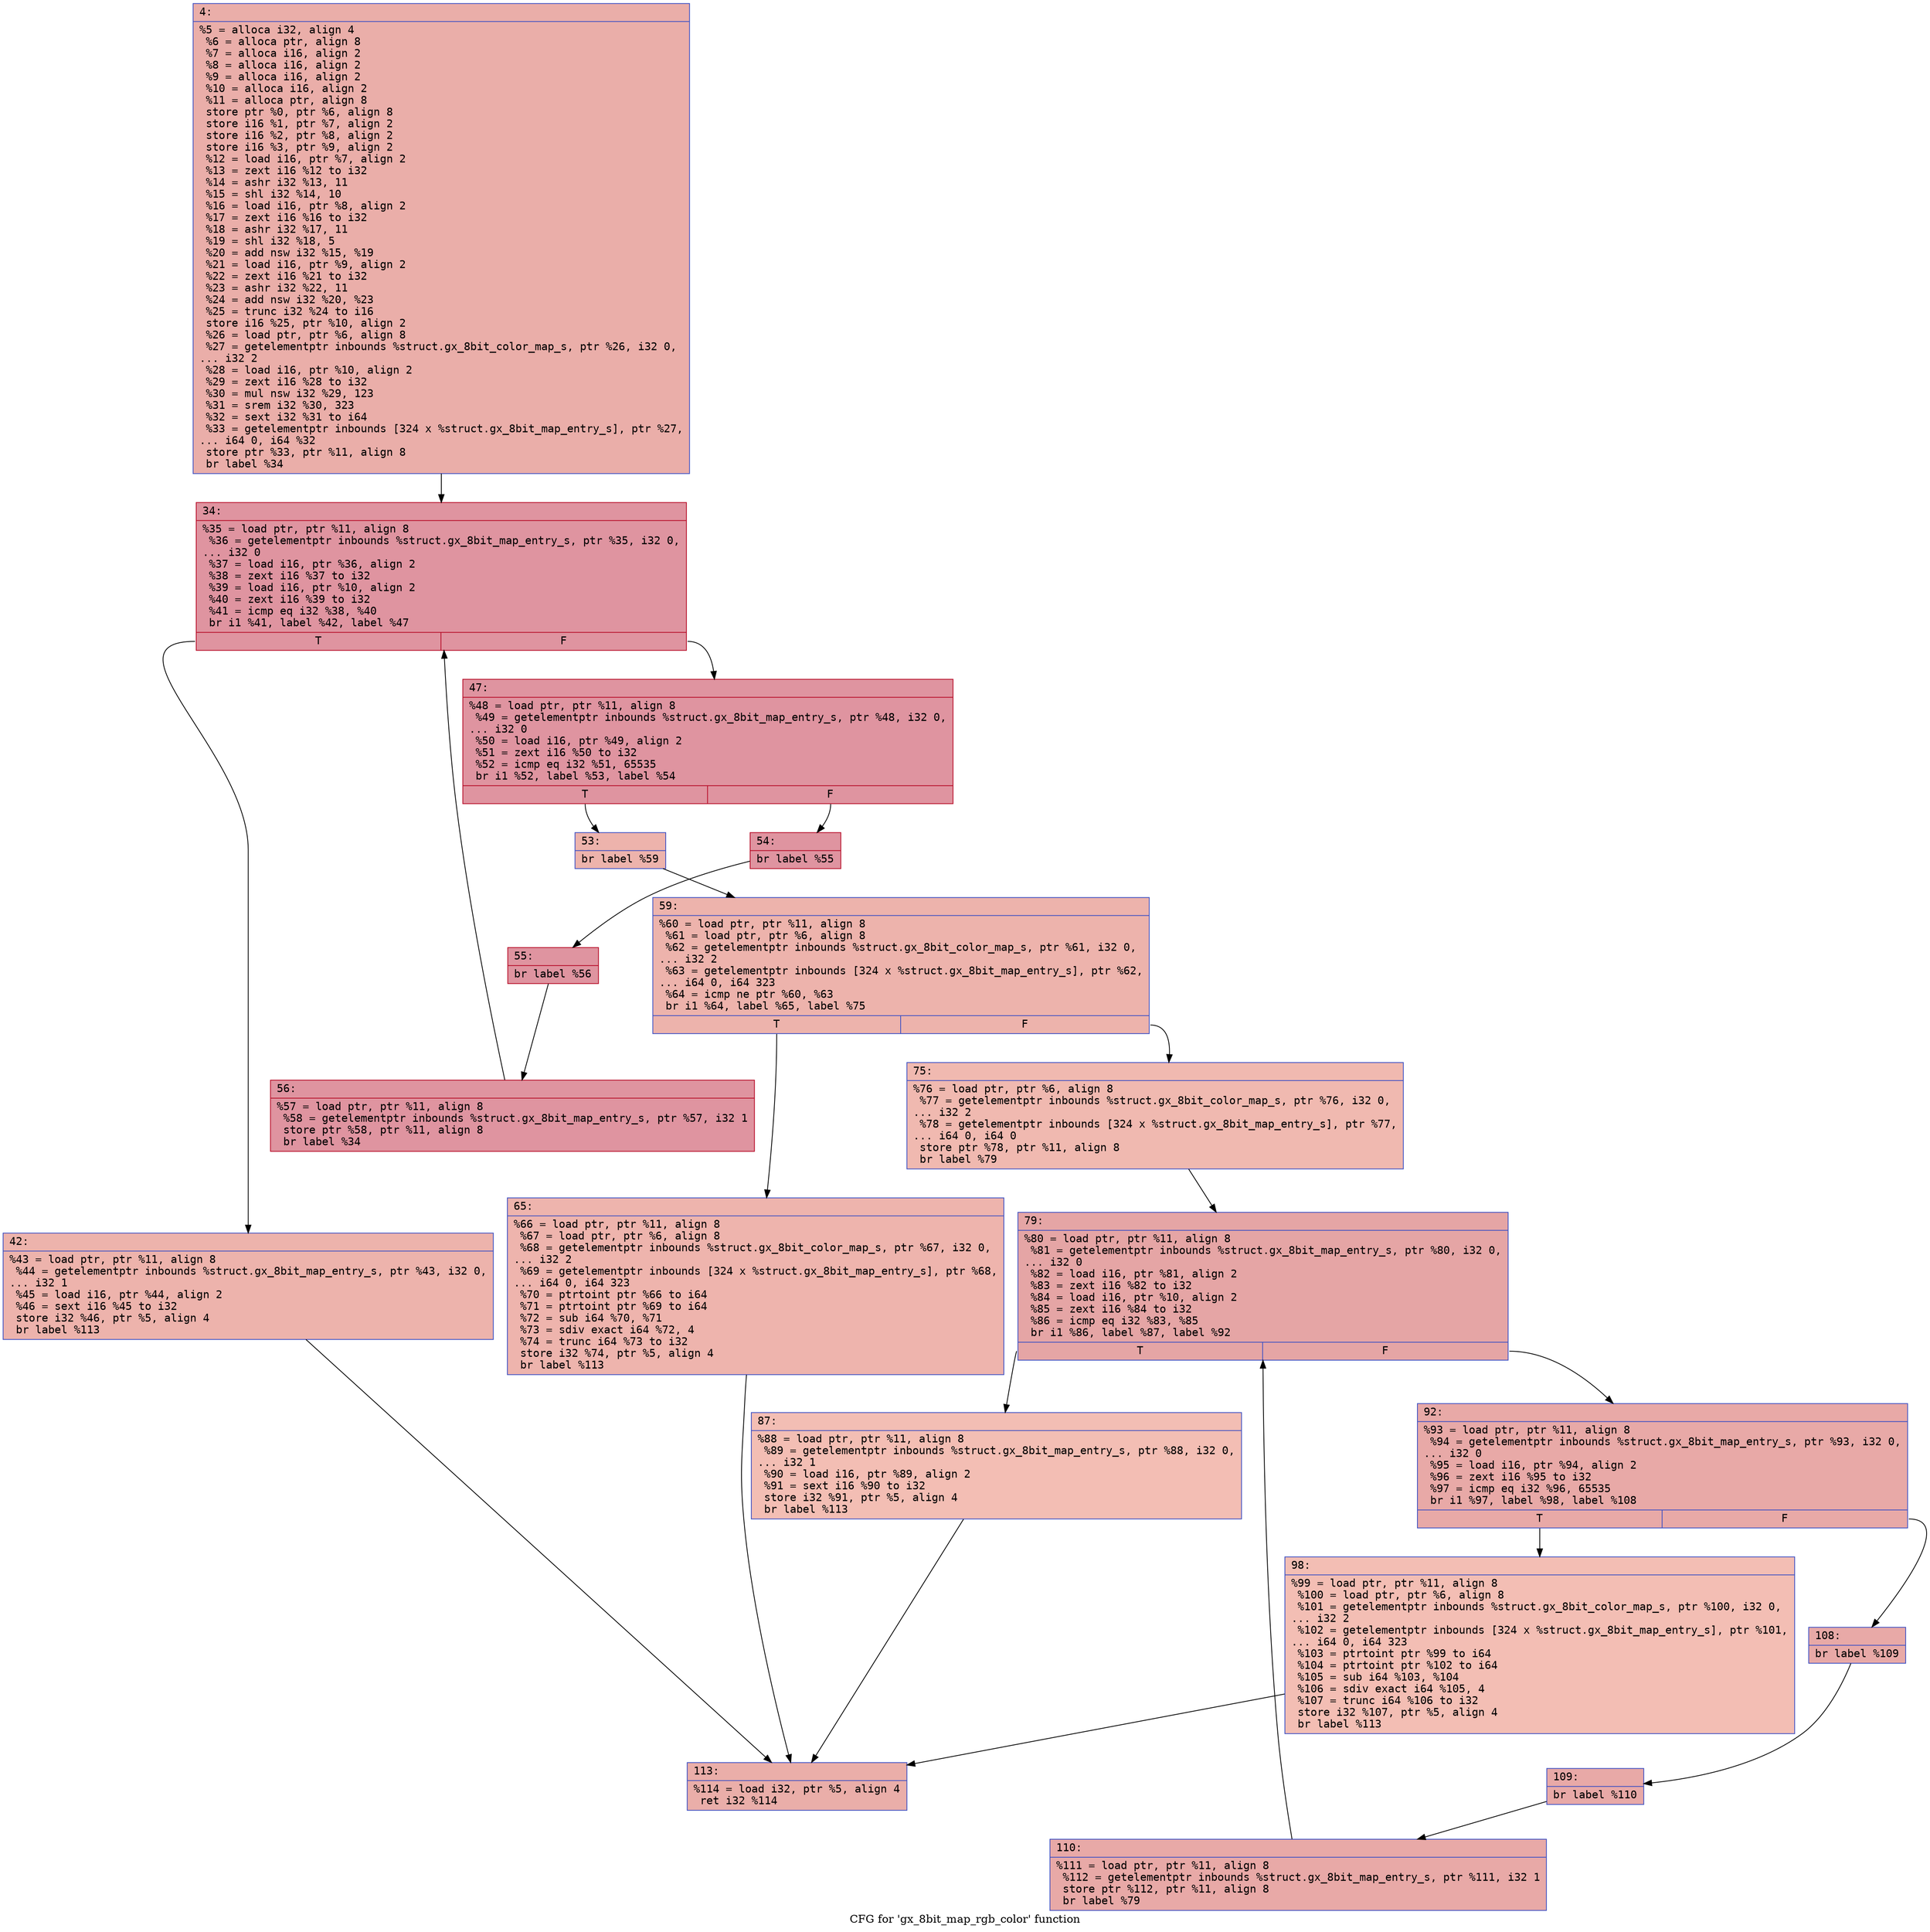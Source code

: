 digraph "CFG for 'gx_8bit_map_rgb_color' function" {
	label="CFG for 'gx_8bit_map_rgb_color' function";

	Node0x60000060e0d0 [shape=record,color="#3d50c3ff", style=filled, fillcolor="#d0473d70" fontname="Courier",label="{4:\l|  %5 = alloca i32, align 4\l  %6 = alloca ptr, align 8\l  %7 = alloca i16, align 2\l  %8 = alloca i16, align 2\l  %9 = alloca i16, align 2\l  %10 = alloca i16, align 2\l  %11 = alloca ptr, align 8\l  store ptr %0, ptr %6, align 8\l  store i16 %1, ptr %7, align 2\l  store i16 %2, ptr %8, align 2\l  store i16 %3, ptr %9, align 2\l  %12 = load i16, ptr %7, align 2\l  %13 = zext i16 %12 to i32\l  %14 = ashr i32 %13, 11\l  %15 = shl i32 %14, 10\l  %16 = load i16, ptr %8, align 2\l  %17 = zext i16 %16 to i32\l  %18 = ashr i32 %17, 11\l  %19 = shl i32 %18, 5\l  %20 = add nsw i32 %15, %19\l  %21 = load i16, ptr %9, align 2\l  %22 = zext i16 %21 to i32\l  %23 = ashr i32 %22, 11\l  %24 = add nsw i32 %20, %23\l  %25 = trunc i32 %24 to i16\l  store i16 %25, ptr %10, align 2\l  %26 = load ptr, ptr %6, align 8\l  %27 = getelementptr inbounds %struct.gx_8bit_color_map_s, ptr %26, i32 0,\l... i32 2\l  %28 = load i16, ptr %10, align 2\l  %29 = zext i16 %28 to i32\l  %30 = mul nsw i32 %29, 123\l  %31 = srem i32 %30, 323\l  %32 = sext i32 %31 to i64\l  %33 = getelementptr inbounds [324 x %struct.gx_8bit_map_entry_s], ptr %27,\l... i64 0, i64 %32\l  store ptr %33, ptr %11, align 8\l  br label %34\l}"];
	Node0x60000060e0d0 -> Node0x60000060e120[tooltip="4 -> 34\nProbability 100.00%" ];
	Node0x60000060e120 [shape=record,color="#b70d28ff", style=filled, fillcolor="#b70d2870" fontname="Courier",label="{34:\l|  %35 = load ptr, ptr %11, align 8\l  %36 = getelementptr inbounds %struct.gx_8bit_map_entry_s, ptr %35, i32 0,\l... i32 0\l  %37 = load i16, ptr %36, align 2\l  %38 = zext i16 %37 to i32\l  %39 = load i16, ptr %10, align 2\l  %40 = zext i16 %39 to i32\l  %41 = icmp eq i32 %38, %40\l  br i1 %41, label %42, label %47\l|{<s0>T|<s1>F}}"];
	Node0x60000060e120:s0 -> Node0x60000060e170[tooltip="34 -> 42\nProbability 3.12%" ];
	Node0x60000060e120:s1 -> Node0x60000060e1c0[tooltip="34 -> 47\nProbability 96.88%" ];
	Node0x60000060e170 [shape=record,color="#3d50c3ff", style=filled, fillcolor="#d6524470" fontname="Courier",label="{42:\l|  %43 = load ptr, ptr %11, align 8\l  %44 = getelementptr inbounds %struct.gx_8bit_map_entry_s, ptr %43, i32 0,\l... i32 1\l  %45 = load i16, ptr %44, align 2\l  %46 = sext i16 %45 to i32\l  store i32 %46, ptr %5, align 4\l  br label %113\l}"];
	Node0x60000060e170 -> Node0x60000060e670[tooltip="42 -> 113\nProbability 100.00%" ];
	Node0x60000060e1c0 [shape=record,color="#b70d28ff", style=filled, fillcolor="#b70d2870" fontname="Courier",label="{47:\l|  %48 = load ptr, ptr %11, align 8\l  %49 = getelementptr inbounds %struct.gx_8bit_map_entry_s, ptr %48, i32 0,\l... i32 0\l  %50 = load i16, ptr %49, align 2\l  %51 = zext i16 %50 to i32\l  %52 = icmp eq i32 %51, 65535\l  br i1 %52, label %53, label %54\l|{<s0>T|<s1>F}}"];
	Node0x60000060e1c0:s0 -> Node0x60000060e210[tooltip="47 -> 53\nProbability 3.12%" ];
	Node0x60000060e1c0:s1 -> Node0x60000060e260[tooltip="47 -> 54\nProbability 96.88%" ];
	Node0x60000060e210 [shape=record,color="#3d50c3ff", style=filled, fillcolor="#d6524470" fontname="Courier",label="{53:\l|  br label %59\l}"];
	Node0x60000060e210 -> Node0x60000060e350[tooltip="53 -> 59\nProbability 100.00%" ];
	Node0x60000060e260 [shape=record,color="#b70d28ff", style=filled, fillcolor="#b70d2870" fontname="Courier",label="{54:\l|  br label %55\l}"];
	Node0x60000060e260 -> Node0x60000060e2b0[tooltip="54 -> 55\nProbability 100.00%" ];
	Node0x60000060e2b0 [shape=record,color="#b70d28ff", style=filled, fillcolor="#b70d2870" fontname="Courier",label="{55:\l|  br label %56\l}"];
	Node0x60000060e2b0 -> Node0x60000060e300[tooltip="55 -> 56\nProbability 100.00%" ];
	Node0x60000060e300 [shape=record,color="#b70d28ff", style=filled, fillcolor="#b70d2870" fontname="Courier",label="{56:\l|  %57 = load ptr, ptr %11, align 8\l  %58 = getelementptr inbounds %struct.gx_8bit_map_entry_s, ptr %57, i32 1\l  store ptr %58, ptr %11, align 8\l  br label %34\l}"];
	Node0x60000060e300 -> Node0x60000060e120[tooltip="56 -> 34\nProbability 100.00%" ];
	Node0x60000060e350 [shape=record,color="#3d50c3ff", style=filled, fillcolor="#d6524470" fontname="Courier",label="{59:\l|  %60 = load ptr, ptr %11, align 8\l  %61 = load ptr, ptr %6, align 8\l  %62 = getelementptr inbounds %struct.gx_8bit_color_map_s, ptr %61, i32 0,\l... i32 2\l  %63 = getelementptr inbounds [324 x %struct.gx_8bit_map_entry_s], ptr %62,\l... i64 0, i64 323\l  %64 = icmp ne ptr %60, %63\l  br i1 %64, label %65, label %75\l|{<s0>T|<s1>F}}"];
	Node0x60000060e350:s0 -> Node0x60000060e3a0[tooltip="59 -> 65\nProbability 62.50%" ];
	Node0x60000060e350:s1 -> Node0x60000060e3f0[tooltip="59 -> 75\nProbability 37.50%" ];
	Node0x60000060e3a0 [shape=record,color="#3d50c3ff", style=filled, fillcolor="#d8564670" fontname="Courier",label="{65:\l|  %66 = load ptr, ptr %11, align 8\l  %67 = load ptr, ptr %6, align 8\l  %68 = getelementptr inbounds %struct.gx_8bit_color_map_s, ptr %67, i32 0,\l... i32 2\l  %69 = getelementptr inbounds [324 x %struct.gx_8bit_map_entry_s], ptr %68,\l... i64 0, i64 323\l  %70 = ptrtoint ptr %66 to i64\l  %71 = ptrtoint ptr %69 to i64\l  %72 = sub i64 %70, %71\l  %73 = sdiv exact i64 %72, 4\l  %74 = trunc i64 %73 to i32\l  store i32 %74, ptr %5, align 4\l  br label %113\l}"];
	Node0x60000060e3a0 -> Node0x60000060e670[tooltip="65 -> 113\nProbability 100.00%" ];
	Node0x60000060e3f0 [shape=record,color="#3d50c3ff", style=filled, fillcolor="#de614d70" fontname="Courier",label="{75:\l|  %76 = load ptr, ptr %6, align 8\l  %77 = getelementptr inbounds %struct.gx_8bit_color_map_s, ptr %76, i32 0,\l... i32 2\l  %78 = getelementptr inbounds [324 x %struct.gx_8bit_map_entry_s], ptr %77,\l... i64 0, i64 0\l  store ptr %78, ptr %11, align 8\l  br label %79\l}"];
	Node0x60000060e3f0 -> Node0x60000060e440[tooltip="75 -> 79\nProbability 100.00%" ];
	Node0x60000060e440 [shape=record,color="#3d50c3ff", style=filled, fillcolor="#c5333470" fontname="Courier",label="{79:\l|  %80 = load ptr, ptr %11, align 8\l  %81 = getelementptr inbounds %struct.gx_8bit_map_entry_s, ptr %80, i32 0,\l... i32 0\l  %82 = load i16, ptr %81, align 2\l  %83 = zext i16 %82 to i32\l  %84 = load i16, ptr %10, align 2\l  %85 = zext i16 %84 to i32\l  %86 = icmp eq i32 %83, %85\l  br i1 %86, label %87, label %92\l|{<s0>T|<s1>F}}"];
	Node0x60000060e440:s0 -> Node0x60000060e490[tooltip="79 -> 87\nProbability 3.12%" ];
	Node0x60000060e440:s1 -> Node0x60000060e4e0[tooltip="79 -> 92\nProbability 96.88%" ];
	Node0x60000060e490 [shape=record,color="#3d50c3ff", style=filled, fillcolor="#e36c5570" fontname="Courier",label="{87:\l|  %88 = load ptr, ptr %11, align 8\l  %89 = getelementptr inbounds %struct.gx_8bit_map_entry_s, ptr %88, i32 0,\l... i32 1\l  %90 = load i16, ptr %89, align 2\l  %91 = sext i16 %90 to i32\l  store i32 %91, ptr %5, align 4\l  br label %113\l}"];
	Node0x60000060e490 -> Node0x60000060e670[tooltip="87 -> 113\nProbability 100.00%" ];
	Node0x60000060e4e0 [shape=record,color="#3d50c3ff", style=filled, fillcolor="#ca3b3770" fontname="Courier",label="{92:\l|  %93 = load ptr, ptr %11, align 8\l  %94 = getelementptr inbounds %struct.gx_8bit_map_entry_s, ptr %93, i32 0,\l... i32 0\l  %95 = load i16, ptr %94, align 2\l  %96 = zext i16 %95 to i32\l  %97 = icmp eq i32 %96, 65535\l  br i1 %97, label %98, label %108\l|{<s0>T|<s1>F}}"];
	Node0x60000060e4e0:s0 -> Node0x60000060e530[tooltip="92 -> 98\nProbability 3.12%" ];
	Node0x60000060e4e0:s1 -> Node0x60000060e580[tooltip="92 -> 108\nProbability 96.88%" ];
	Node0x60000060e530 [shape=record,color="#3d50c3ff", style=filled, fillcolor="#e36c5570" fontname="Courier",label="{98:\l|  %99 = load ptr, ptr %11, align 8\l  %100 = load ptr, ptr %6, align 8\l  %101 = getelementptr inbounds %struct.gx_8bit_color_map_s, ptr %100, i32 0,\l... i32 2\l  %102 = getelementptr inbounds [324 x %struct.gx_8bit_map_entry_s], ptr %101,\l... i64 0, i64 323\l  %103 = ptrtoint ptr %99 to i64\l  %104 = ptrtoint ptr %102 to i64\l  %105 = sub i64 %103, %104\l  %106 = sdiv exact i64 %105, 4\l  %107 = trunc i64 %106 to i32\l  store i32 %107, ptr %5, align 4\l  br label %113\l}"];
	Node0x60000060e530 -> Node0x60000060e670[tooltip="98 -> 113\nProbability 100.00%" ];
	Node0x60000060e580 [shape=record,color="#3d50c3ff", style=filled, fillcolor="#ca3b3770" fontname="Courier",label="{108:\l|  br label %109\l}"];
	Node0x60000060e580 -> Node0x60000060e5d0[tooltip="108 -> 109\nProbability 100.00%" ];
	Node0x60000060e5d0 [shape=record,color="#3d50c3ff", style=filled, fillcolor="#ca3b3770" fontname="Courier",label="{109:\l|  br label %110\l}"];
	Node0x60000060e5d0 -> Node0x60000060e620[tooltip="109 -> 110\nProbability 100.00%" ];
	Node0x60000060e620 [shape=record,color="#3d50c3ff", style=filled, fillcolor="#ca3b3770" fontname="Courier",label="{110:\l|  %111 = load ptr, ptr %11, align 8\l  %112 = getelementptr inbounds %struct.gx_8bit_map_entry_s, ptr %111, i32 1\l  store ptr %112, ptr %11, align 8\l  br label %79\l}"];
	Node0x60000060e620 -> Node0x60000060e440[tooltip="110 -> 79\nProbability 100.00%" ];
	Node0x60000060e670 [shape=record,color="#3d50c3ff", style=filled, fillcolor="#d0473d70" fontname="Courier",label="{113:\l|  %114 = load i32, ptr %5, align 4\l  ret i32 %114\l}"];
}
